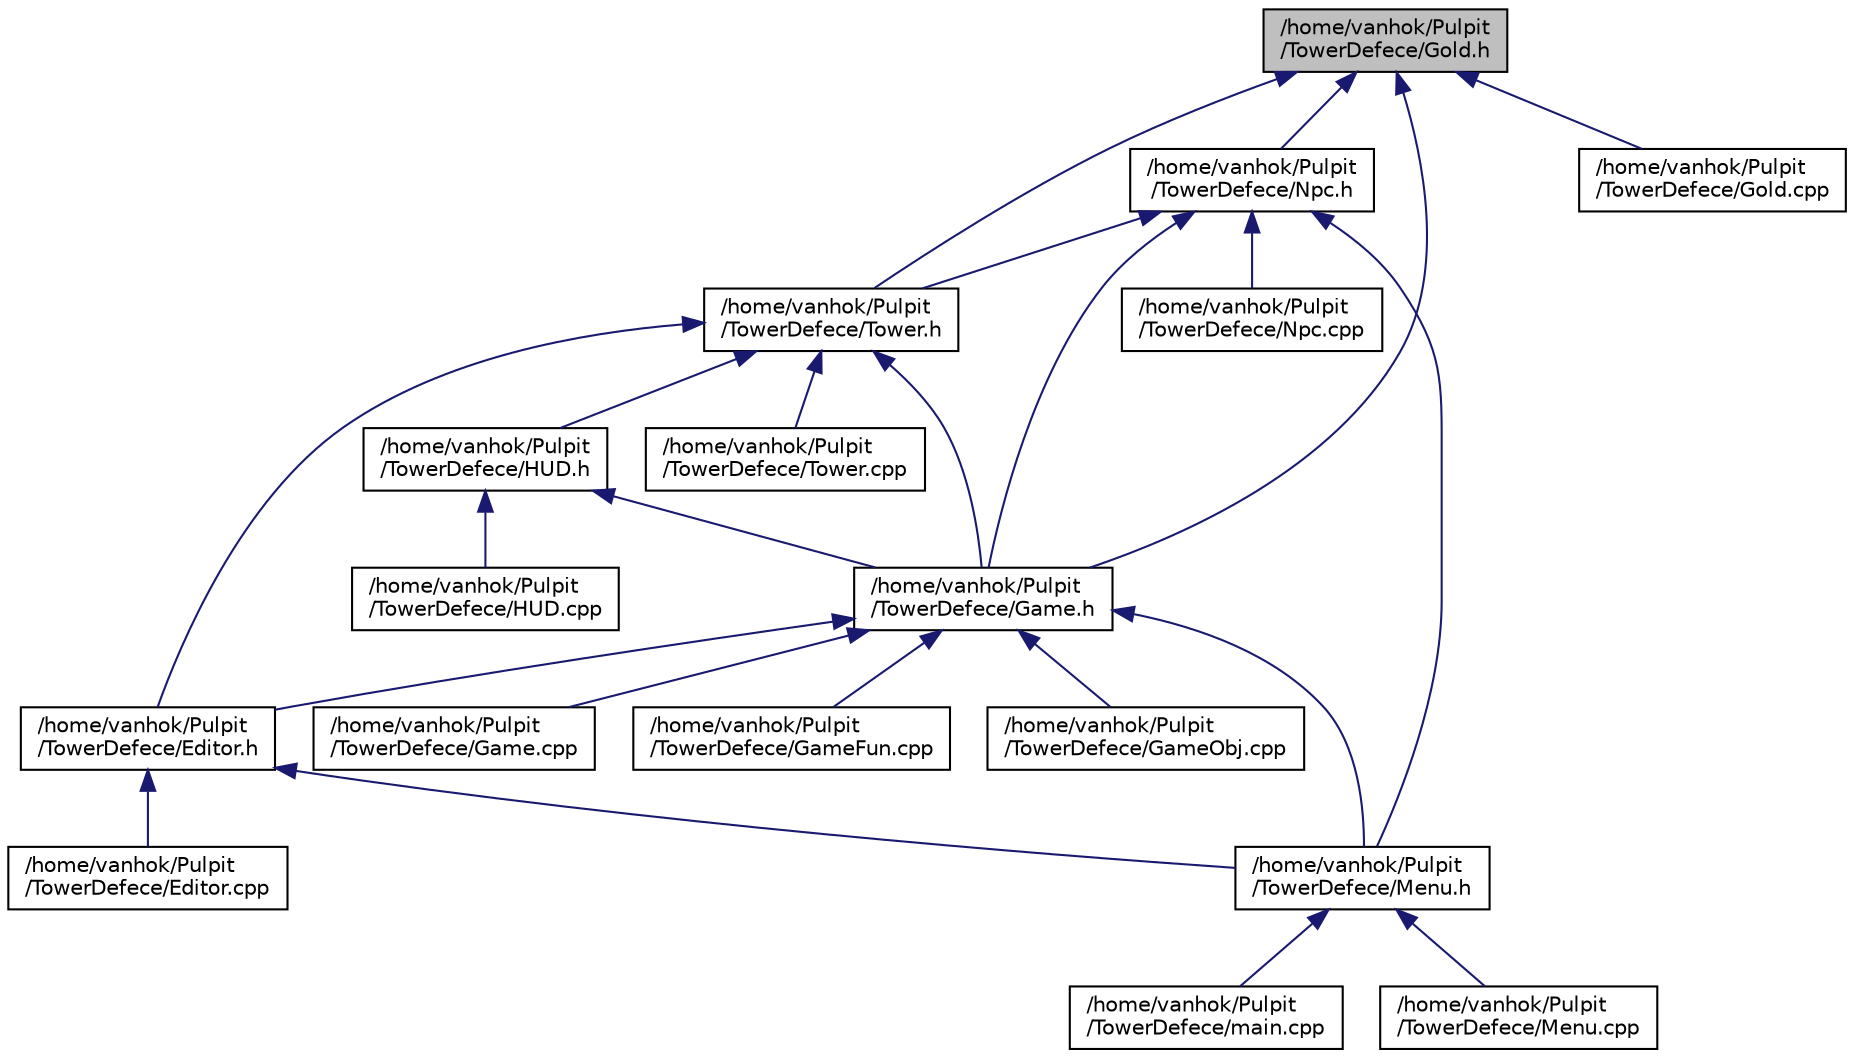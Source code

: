 digraph "/home/vanhok/Pulpit/TowerDefece/Gold.h"
{
  edge [fontname="Helvetica",fontsize="10",labelfontname="Helvetica",labelfontsize="10"];
  node [fontname="Helvetica",fontsize="10",shape=record];
  Node4 [label="/home/vanhok/Pulpit\l/TowerDefece/Gold.h",height=0.2,width=0.4,color="black", fillcolor="grey75", style="filled", fontcolor="black"];
  Node4 -> Node5 [dir="back",color="midnightblue",fontsize="10",style="solid",fontname="Helvetica"];
  Node5 [label="/home/vanhok/Pulpit\l/TowerDefece/Npc.h",height=0.2,width=0.4,color="black", fillcolor="white", style="filled",URL="$_npc_8h.html"];
  Node5 -> Node6 [dir="back",color="midnightblue",fontsize="10",style="solid",fontname="Helvetica"];
  Node6 [label="/home/vanhok/Pulpit\l/TowerDefece/Tower.h",height=0.2,width=0.4,color="black", fillcolor="white", style="filled",URL="$_tower_8h.html"];
  Node6 -> Node7 [dir="back",color="midnightblue",fontsize="10",style="solid",fontname="Helvetica"];
  Node7 [label="/home/vanhok/Pulpit\l/TowerDefece/HUD.h",height=0.2,width=0.4,color="black", fillcolor="white", style="filled",URL="$_h_u_d_8h.html"];
  Node7 -> Node8 [dir="back",color="midnightblue",fontsize="10",style="solid",fontname="Helvetica"];
  Node8 [label="/home/vanhok/Pulpit\l/TowerDefece/Game.h",height=0.2,width=0.4,color="black", fillcolor="white", style="filled",URL="$_game_8h.html"];
  Node8 -> Node9 [dir="back",color="midnightblue",fontsize="10",style="solid",fontname="Helvetica"];
  Node9 [label="/home/vanhok/Pulpit\l/TowerDefece/Editor.h",height=0.2,width=0.4,color="black", fillcolor="white", style="filled",URL="$_editor_8h.html"];
  Node9 -> Node10 [dir="back",color="midnightblue",fontsize="10",style="solid",fontname="Helvetica"];
  Node10 [label="/home/vanhok/Pulpit\l/TowerDefece/Editor.cpp",height=0.2,width=0.4,color="black", fillcolor="white", style="filled",URL="$_editor_8cpp.html"];
  Node9 -> Node11 [dir="back",color="midnightblue",fontsize="10",style="solid",fontname="Helvetica"];
  Node11 [label="/home/vanhok/Pulpit\l/TowerDefece/Menu.h",height=0.2,width=0.4,color="black", fillcolor="white", style="filled",URL="$_menu_8h.html"];
  Node11 -> Node12 [dir="back",color="midnightblue",fontsize="10",style="solid",fontname="Helvetica"];
  Node12 [label="/home/vanhok/Pulpit\l/TowerDefece/main.cpp",height=0.2,width=0.4,color="black", fillcolor="white", style="filled",URL="$main_8cpp.html"];
  Node11 -> Node13 [dir="back",color="midnightblue",fontsize="10",style="solid",fontname="Helvetica"];
  Node13 [label="/home/vanhok/Pulpit\l/TowerDefece/Menu.cpp",height=0.2,width=0.4,color="black", fillcolor="white", style="filled",URL="$_menu_8cpp.html"];
  Node8 -> Node14 [dir="back",color="midnightblue",fontsize="10",style="solid",fontname="Helvetica"];
  Node14 [label="/home/vanhok/Pulpit\l/TowerDefece/Game.cpp",height=0.2,width=0.4,color="black", fillcolor="white", style="filled",URL="$_game_8cpp.html"];
  Node8 -> Node15 [dir="back",color="midnightblue",fontsize="10",style="solid",fontname="Helvetica"];
  Node15 [label="/home/vanhok/Pulpit\l/TowerDefece/GameFun.cpp",height=0.2,width=0.4,color="black", fillcolor="white", style="filled",URL="$_game_fun_8cpp.html"];
  Node8 -> Node16 [dir="back",color="midnightblue",fontsize="10",style="solid",fontname="Helvetica"];
  Node16 [label="/home/vanhok/Pulpit\l/TowerDefece/GameObj.cpp",height=0.2,width=0.4,color="black", fillcolor="white", style="filled",URL="$_game_obj_8cpp.html"];
  Node8 -> Node11 [dir="back",color="midnightblue",fontsize="10",style="solid",fontname="Helvetica"];
  Node7 -> Node17 [dir="back",color="midnightblue",fontsize="10",style="solid",fontname="Helvetica"];
  Node17 [label="/home/vanhok/Pulpit\l/TowerDefece/HUD.cpp",height=0.2,width=0.4,color="black", fillcolor="white", style="filled",URL="$_h_u_d_8cpp.html"];
  Node6 -> Node8 [dir="back",color="midnightblue",fontsize="10",style="solid",fontname="Helvetica"];
  Node6 -> Node9 [dir="back",color="midnightblue",fontsize="10",style="solid",fontname="Helvetica"];
  Node6 -> Node18 [dir="back",color="midnightblue",fontsize="10",style="solid",fontname="Helvetica"];
  Node18 [label="/home/vanhok/Pulpit\l/TowerDefece/Tower.cpp",height=0.2,width=0.4,color="black", fillcolor="white", style="filled",URL="$_tower_8cpp.html"];
  Node5 -> Node8 [dir="back",color="midnightblue",fontsize="10",style="solid",fontname="Helvetica"];
  Node5 -> Node11 [dir="back",color="midnightblue",fontsize="10",style="solid",fontname="Helvetica"];
  Node5 -> Node19 [dir="back",color="midnightblue",fontsize="10",style="solid",fontname="Helvetica"];
  Node19 [label="/home/vanhok/Pulpit\l/TowerDefece/Npc.cpp",height=0.2,width=0.4,color="black", fillcolor="white", style="filled",URL="$_npc_8cpp.html"];
  Node4 -> Node6 [dir="back",color="midnightblue",fontsize="10",style="solid",fontname="Helvetica"];
  Node4 -> Node8 [dir="back",color="midnightblue",fontsize="10",style="solid",fontname="Helvetica"];
  Node4 -> Node20 [dir="back",color="midnightblue",fontsize="10",style="solid",fontname="Helvetica"];
  Node20 [label="/home/vanhok/Pulpit\l/TowerDefece/Gold.cpp",height=0.2,width=0.4,color="black", fillcolor="white", style="filled",URL="$_gold_8cpp.html"];
}
